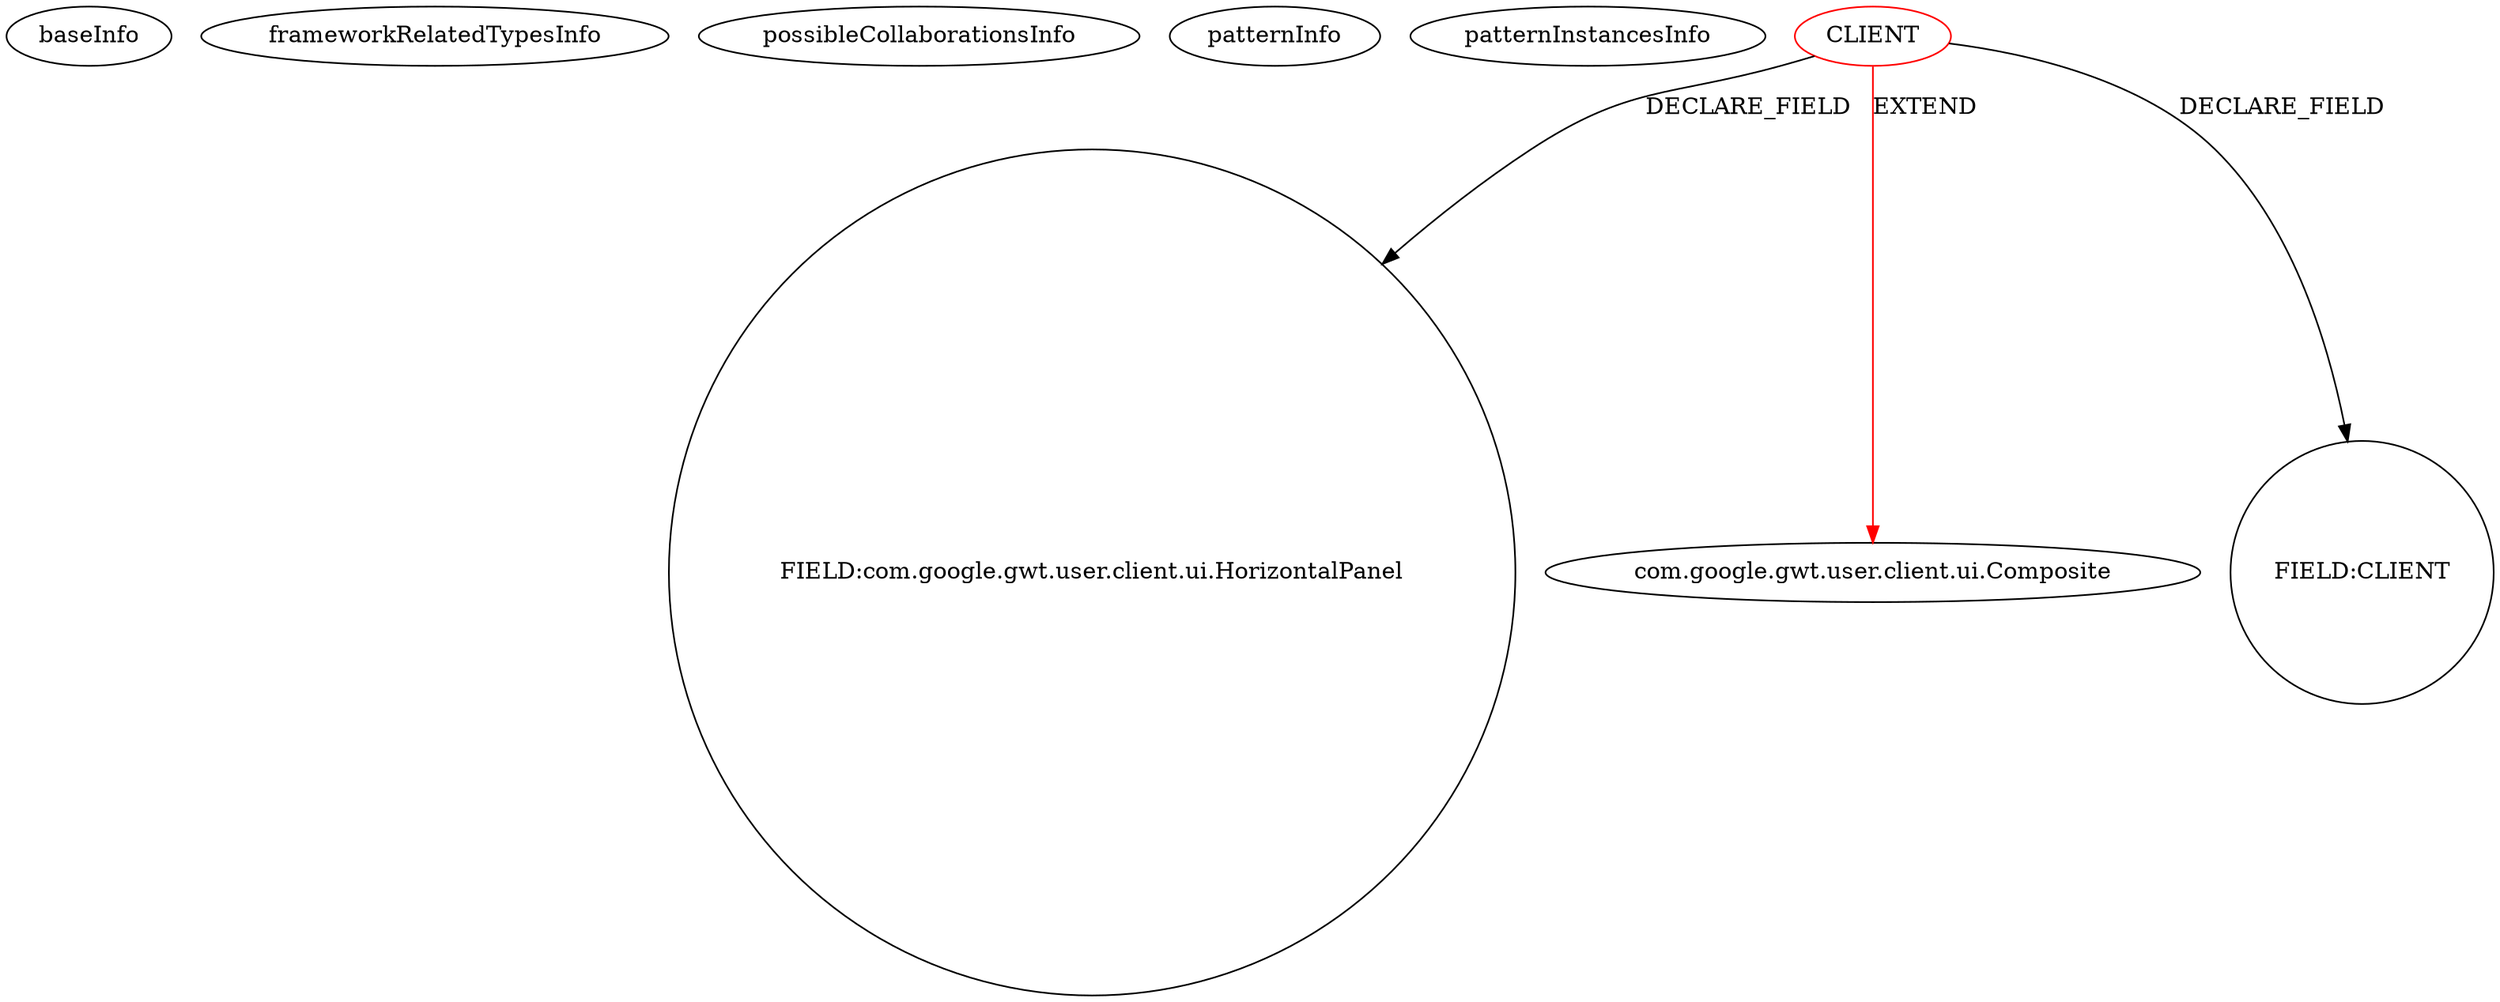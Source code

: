 digraph {
baseInfo[graphId=434,category="pattern",isAnonymous=false,possibleRelation=false]
frameworkRelatedTypesInfo[0="com.google.gwt.user.client.ui.Composite"]
possibleCollaborationsInfo[]
patternInfo[frequency=5.0,patternRootClient=0]
patternInstancesInfo[0="WSDOT-WSDOT-Search-GWT~/WSDOT-WSDOT-Search-GWT/WSDOT-Search-GWT-master/src/gov/wa/wsdot/search/client/SearchWidget.java~SearchWidget~449",1="Archerw-mastermind~/Archerw-mastermind/mastermind-master/nyu-smg-mastermind/src/org/mastermind/graphics/MasterMindGraphic.java~MasterMindGraphic~29",2="Tok-Ziraja222~/Tok-Ziraja222/Ziraja222-master/src/ziraja/client/view/QuestionView.java~QuestionView~425",3="hmiguellima-ugat~/hmiguellima-ugat/ugat-master/src/org/ucp/gwt/widgets/MVCTable.java~MVCTable~3009",4="hmiguellima-ugat~/hmiguellima-ugat/ugat-master/src/org/ucp/gwt/widgets/EditableCombo.java~EditableCombo~3034"]
30[label="FIELD:com.google.gwt.user.client.ui.HorizontalPanel",vertexType="FIELD_DECLARATION",isFrameworkType=false,shape=circle]
0[label="CLIENT",vertexType="ROOT_CLIENT_CLASS_DECLARATION",isFrameworkType=false,color=red]
1[label="com.google.gwt.user.client.ui.Composite",vertexType="FRAMEWORK_CLASS_TYPE",isFrameworkType=false]
40[label="FIELD:CLIENT",vertexType="FIELD_DECLARATION",isFrameworkType=false,shape=circle]
0->30[label="DECLARE_FIELD"]
0->1[label="EXTEND",color=red]
0->40[label="DECLARE_FIELD"]
}
